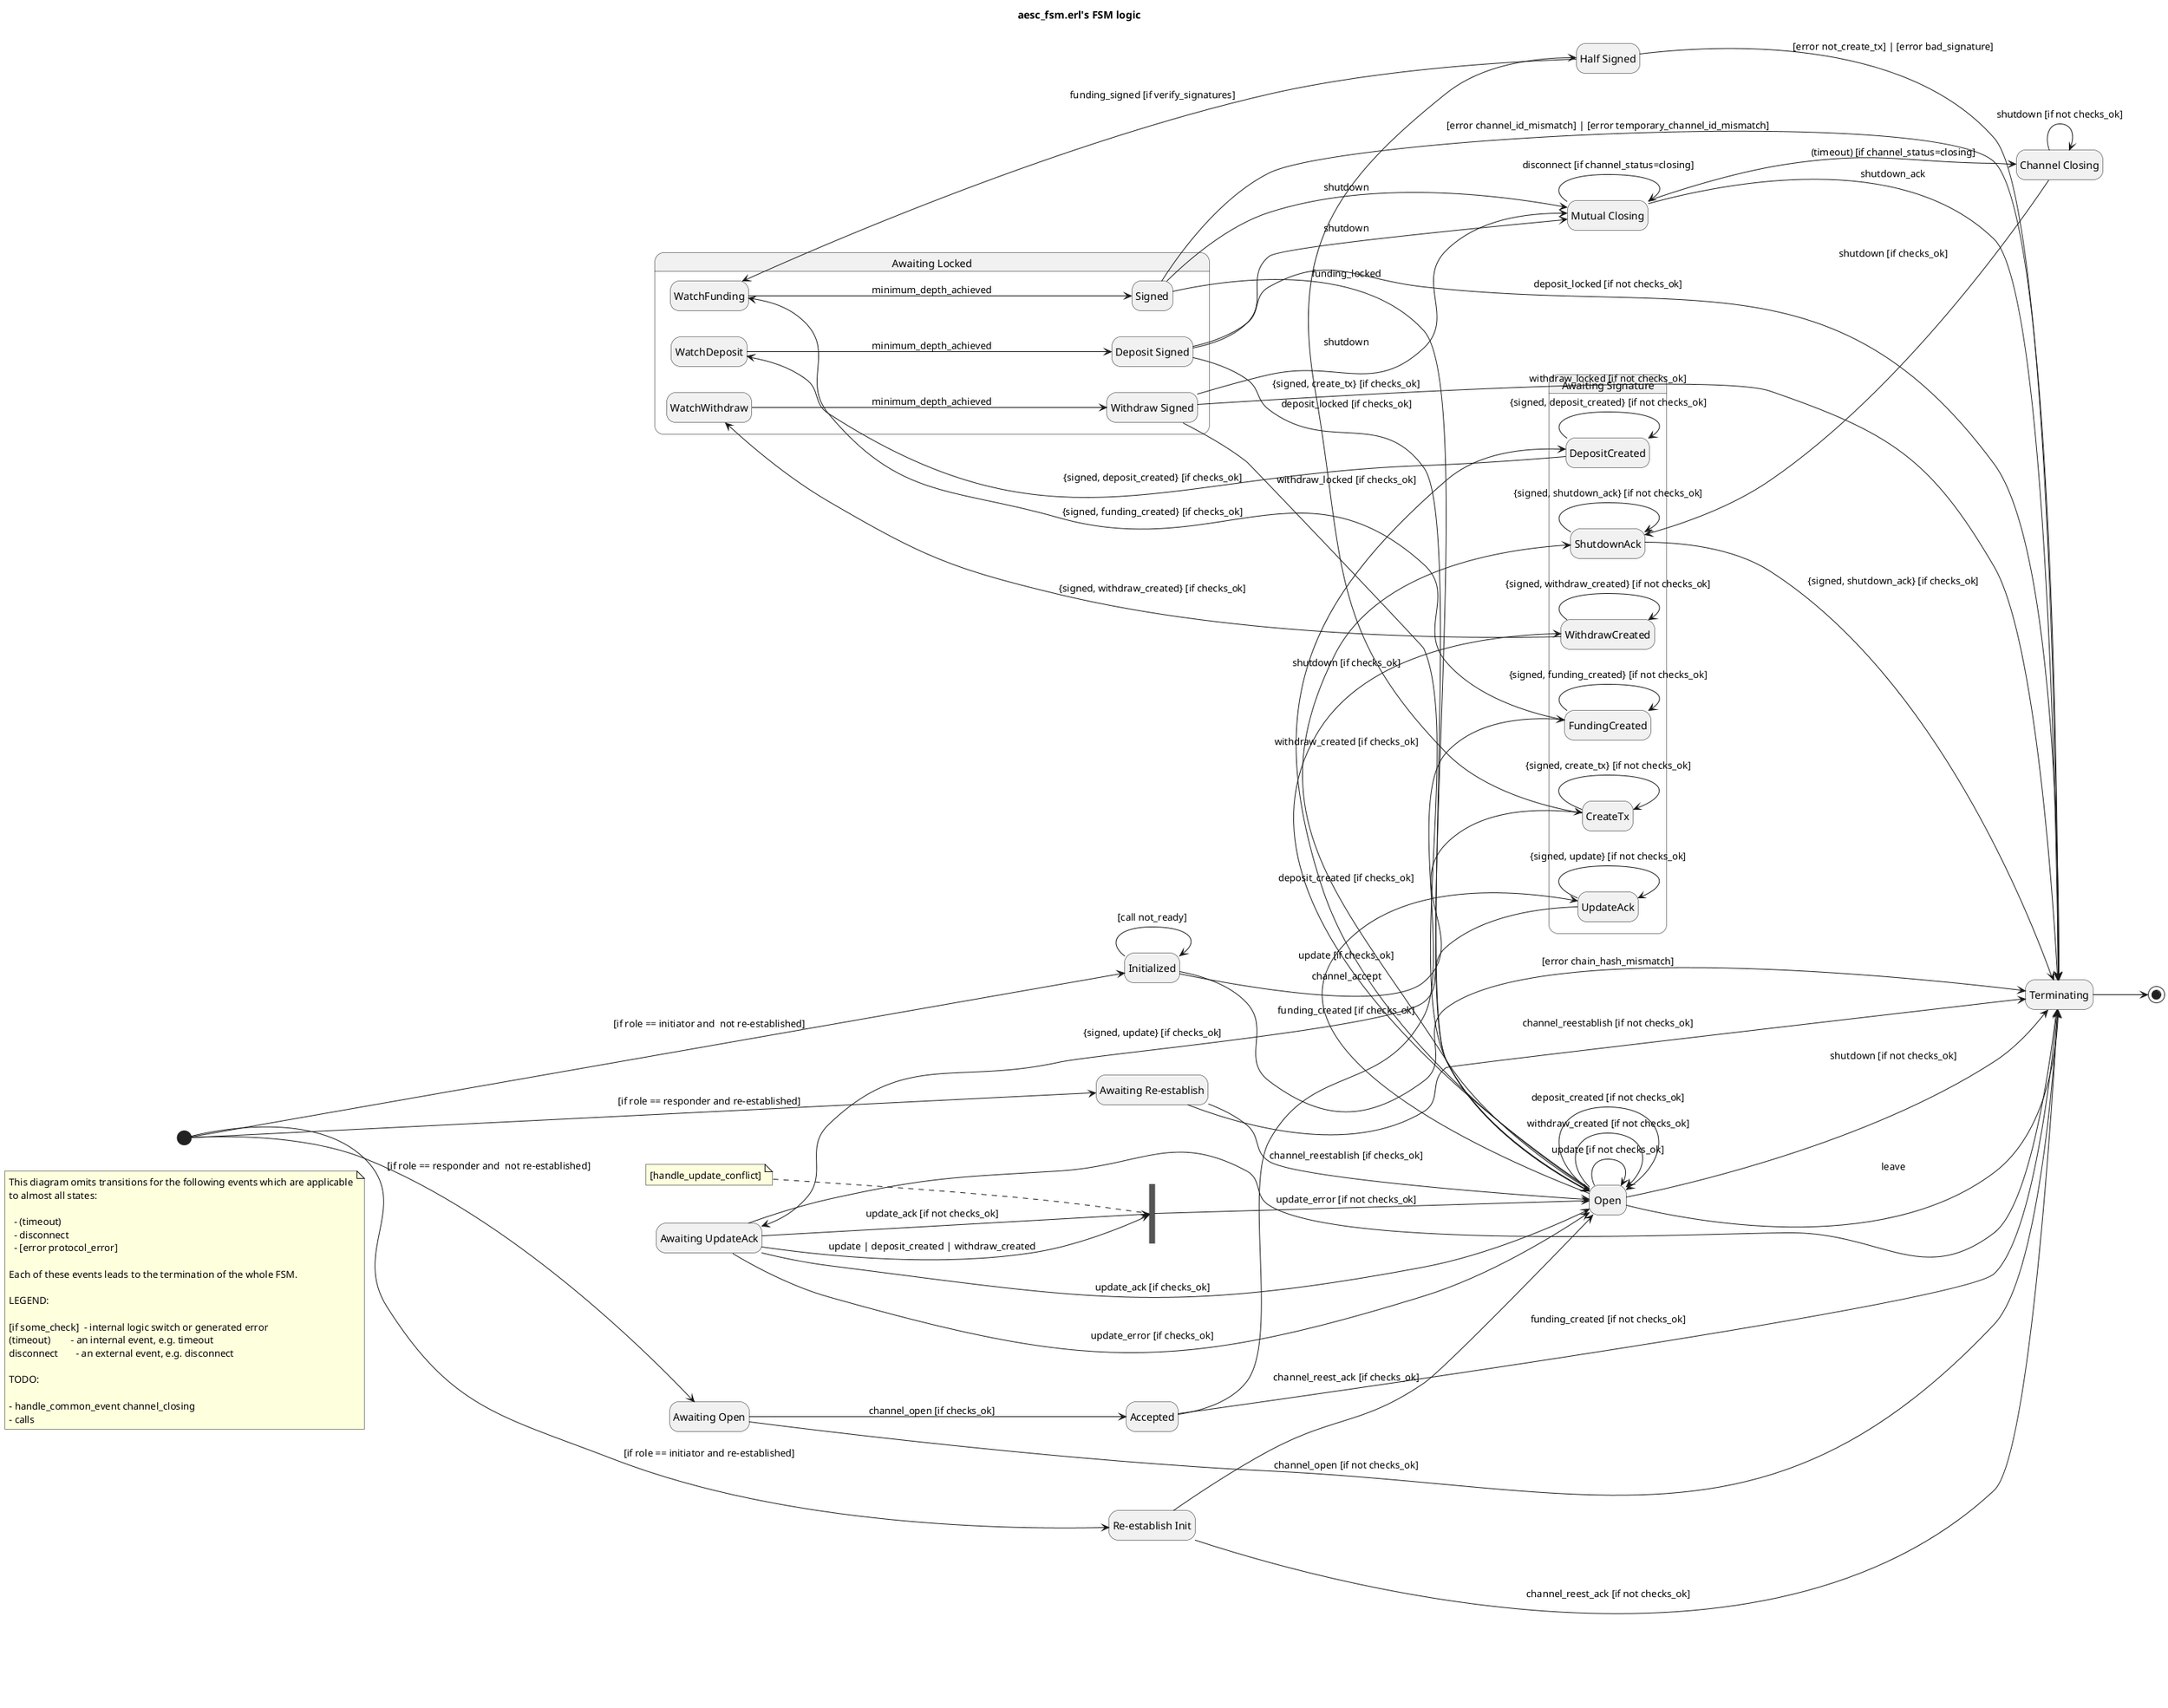 @startuml
left to right direction
hide empty description
title aesc_fsm.erl's FSM logic

note as info
  This diagram omits transitions for the following events which are applicable
  to almost all states:

    - (timeout)
    - disconnect
    - [error protocol_error]

  Each of these events leads to the termination of the whole FSM.

  LEGEND:

  [if some_check]  - internal logic switch or generated error
  (timeout)        - an internal event, e.g. timeout
  disconnect       - an external event, e.g. disconnect

  TODO:

  - handle_common_event channel_closing
  - calls
end note

state "Re-establish Init" as re_in
[*] --> re_in                                             : [if role == initiator and re-established]
[*] --> in                                                : [if role == initiator and  not re-established]
[*] --> aw_re                                             : [if role == responder and re-established]
[*] --> aw_op                                             : [if role == responder and  not re-established]
re_in --> op                                              : channel_reest_ack [if checks_ok]
re_in --> te                                              : channel_reest_ack [if not checks_ok]

state "Awaiting Open" as aw_op
aw_op --> ac                                              : channel_open [if checks_ok]
aw_op --> te                                              : channel_open [if not checks_ok]

state "Awaiting Re-establish" as aw_re
aw_re --> op                                              : channel_reestablish [if checks_ok]
aw_re --> te                                              : channel_reestablish [if not checks_ok]

state "Terminating" as te
te --> [*]

state "Awaiting Locked" as aw_lo {
  state "WatchFunding" as aw_lo_watchfunding
  aw_lo_watchfunding --> si                               : minimum_depth_achieved

  state "WatchDeposit" as aw_lo_watchdeposit
  aw_lo_watchdeposit --> de_si                            : minimum_depth_achieved

  state "WatchWithdraw" as aw_lo_watchwithdraw
  aw_lo_watchwithdraw --> wi_si                           : minimum_depth_achieved
}

state "Half Signed" as ha_si
ha_si --> te                                              : [error not_create_tx] | [error bad_signature]
ha_si --> aw_lo_watchfunding                              : funding_signed [if verify_signatures]

state ha_up_co <<fork>>
note left of ha_up_co                                     : [handle_update_conflict]
ha_up_co --> op

state "Awaiting UpdateAck" as aw_updateack
aw_updateack --> ha_up_co                                 : update | deposit_created | withdraw_created
aw_updateack --> op                                       : update_ack [if checks_ok]
aw_updateack --> ha_up_co                                 : update_ack [if not checks_ok]
aw_updateack --> op                                       : update_error [if checks_ok]
aw_updateack --> te                                       : update_error [if not checks_ok]

state "Awaiting Signature" as aw_si {
  state "CreateTx" as aw_si_createtx
  aw_si_createtx --> ha_si                                : {signed, create_tx} [if checks_ok]
  aw_si_createtx --> aw_si_createtx                       : {signed, create_tx} [if not checks_ok]

  state "ShutdownAck" as aw_si_shutdownack
  aw_si_shutdownack --> te                                : {signed, shutdown_ack} [if checks_ok]
  aw_si_shutdownack --> aw_si_shutdownack                 : {signed, shutdown_ack} [if not checks_ok]

  state "UpdateAck" as aw_si_updateack
  aw_si_updateack --> aw_updateack                        : {signed, update} [if checks_ok]
  aw_si_updateack --> aw_si_updateack                     : {signed, update} [if not checks_ok]

  state "WithdrawCreated" as aw_si_withdrawcreated
  aw_si_withdrawcreated --> aw_lo_watchwithdraw           : {signed, withdraw_created} [if checks_ok]
  aw_si_withdrawcreated --> aw_si_withdrawcreated         : {signed, withdraw_created} [if not checks_ok]

  state "DepositCreated" as aw_si_depositcreated
  aw_si_depositcreated --> aw_lo_watchdeposit             : {signed, deposit_created} [if checks_ok]
  aw_si_depositcreated --> aw_si_depositcreated           : {signed, deposit_created} [if not checks_ok]

  state "FundingCreated" as aw_si_fundingcreated
  aw_si_fundingcreated --> aw_lo_watchfunding             : {signed, funding_created} [if checks_ok]
  aw_si_fundingcreated --> aw_si_fundingcreated           : {signed, funding_created} [if not checks_ok]
}

state "Initialized" as in
in --> te                                                 : [error chain_hash_mismatch]
in --> in                                                 : [call not_ready]
in --> aw_si_createtx                                     : channel_accept

state "Signed" as si
si --> te                                                 : [error channel_id_mismatch] | [error temporary_channel_id_mismatch]
si --> op                                                 : funding_locked
si --> mu_cl                                              : shutdown

state "Deposit Signed" as de_si
de_si --> mu_cl                                           : shutdown
de_si --> op                                              : deposit_locked [if checks_ok]
de_si --> te                                              : deposit_locked [if not checks_ok]

state "Withdraw Signed" as wi_si
wi_si --> mu_cl                                           : shutdown
wi_si --> op                                              : withdraw_locked [if checks_ok]
wi_si --> te                                              : withdraw_locked [if not checks_ok]

state "Accepted" as ac
ac --> aw_si_fundingcreated                               : funding_created [if checks_ok]
ac --> te                                                 : funding_created [if not checks_ok]

state "Open" as op
op --> aw_si_updateack                                    : update [if checks_ok]
op --> op                                                 : update [if not checks_ok]
op --> aw_si_shutdownack                                  : shutdown [if checks_ok]
op --> te                                                 : shutdown [if not checks_ok]
op --> te                                                 : leave
op --> aw_si_withdrawcreated                              : withdraw_created [if checks_ok]
op --> op                                                 : withdraw_created [if not checks_ok]
op --> aw_si_depositcreated                               : deposit_created [if checks_ok]
op --> op                                                 : deposit_created [if not checks_ok]

state "Mutual Closing" as mu_cl
mu_cl --> te                                              : shutdown_ack
mu_cl --> ch_cl                                           : (timeout) [if channel_status=closing]
mu_cl --> mu_cl                                           : disconnect [if channel_status=closing]

state "Channel Closing" as ch_cl
ch_cl --> aw_si_shutdownack                               : shutdown [if checks_ok]
ch_cl --> ch_cl                                           : shutdown [if not checks_ok]

@enduml
